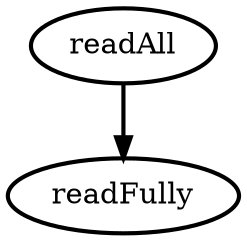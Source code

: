 digraph readAllreadFully{
readAll	->	readFully [style = bold];

readFully [style = bold];
readAll [style = bold];
}
